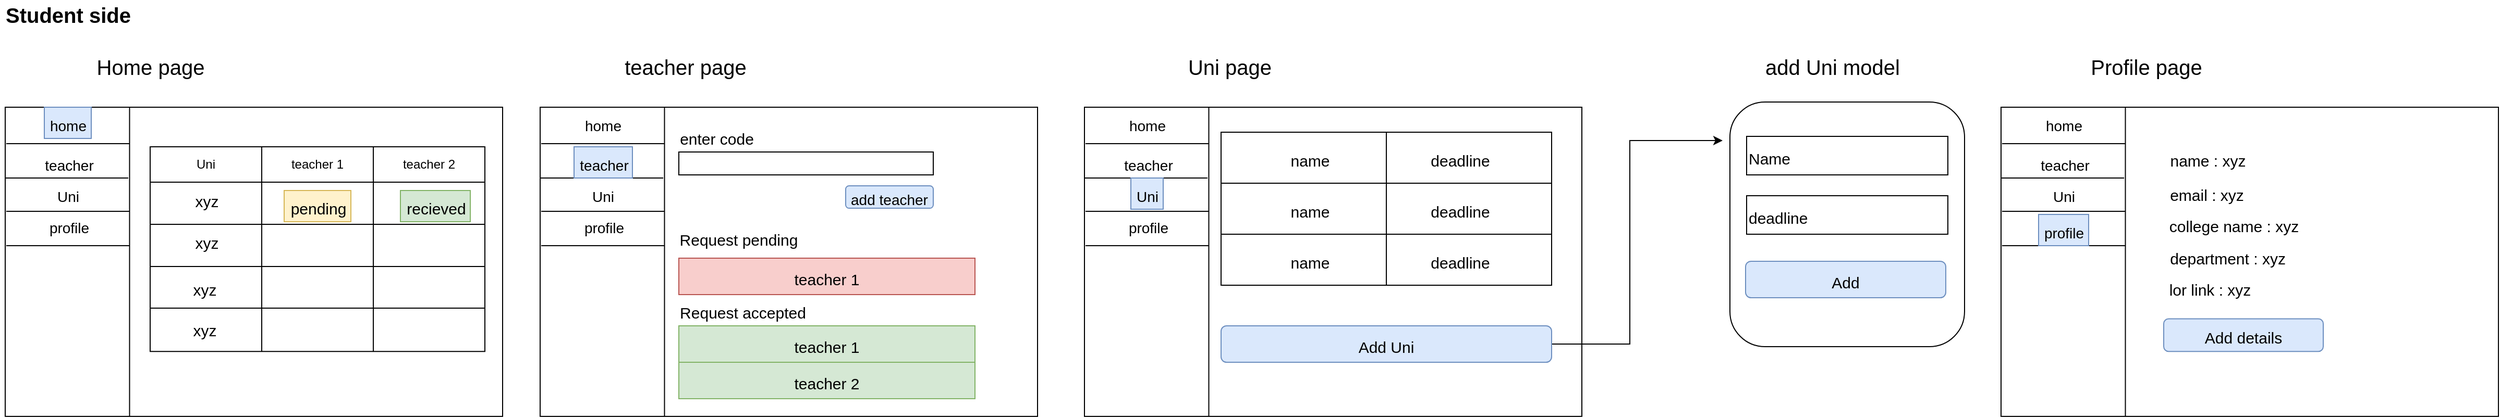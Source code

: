 <mxfile version="13.9.9" type="device"><diagram id="ytvTq7ktBosRDQjnghAT" name="Page-1"><mxGraphModel dx="1024" dy="592" grid="0" gridSize="10" guides="1" tooltips="1" connect="1" arrows="1" fold="1" page="1" pageScale="1" pageWidth="2339" pageHeight="3300" math="0" shadow="0"><root><mxCell id="0"/><mxCell id="1" parent="0"/><mxCell id="Rekf4ffgusVBRLw0C1CU-1" value="&lt;b style=&quot;font-size: 20px&quot;&gt;Student side&lt;/b&gt;" style="text;html=1;align=center;verticalAlign=middle;resizable=0;points=[];autosize=1;fontSize=20;" vertex="1" parent="1"><mxGeometry x="10" y="25" width="130" height="28" as="geometry"/></mxCell><mxCell id="Rekf4ffgusVBRLw0C1CU-3" value="Home page" style="text;html=1;align=center;verticalAlign=middle;resizable=0;points=[];autosize=1;fontSize=20;" vertex="1" parent="1"><mxGeometry x="97" y="75" width="113" height="28" as="geometry"/></mxCell><mxCell id="Rekf4ffgusVBRLw0C1CU-4" value="" style="rounded=0;whiteSpace=wrap;html=1;fontSize=20;" vertex="1" parent="1"><mxGeometry x="15" y="128" width="477" height="297" as="geometry"/></mxCell><mxCell id="Rekf4ffgusVBRLw0C1CU-6" value="" style="endArrow=none;html=1;fontSize=20;exitX=0.25;exitY=1;exitDx=0;exitDy=0;entryX=0.25;entryY=0;entryDx=0;entryDy=0;" edge="1" parent="1" source="Rekf4ffgusVBRLw0C1CU-4" target="Rekf4ffgusVBRLw0C1CU-4"><mxGeometry width="50" height="50" relative="1" as="geometry"><mxPoint x="475" y="317" as="sourcePoint"/><mxPoint x="525" y="267" as="targetPoint"/></mxGeometry></mxCell><mxCell id="Rekf4ffgusVBRLw0C1CU-7" value="" style="endArrow=none;html=1;fontSize=20;" edge="1" parent="1"><mxGeometry width="50" height="50" relative="1" as="geometry"><mxPoint x="134" y="163" as="sourcePoint"/><mxPoint x="16" y="163" as="targetPoint"/></mxGeometry></mxCell><mxCell id="Rekf4ffgusVBRLw0C1CU-8" value="" style="endArrow=none;html=1;fontSize=20;" edge="1" parent="1"><mxGeometry width="50" height="50" relative="1" as="geometry"><mxPoint x="133.0" y="196" as="sourcePoint"/><mxPoint x="15" y="196" as="targetPoint"/></mxGeometry></mxCell><mxCell id="Rekf4ffgusVBRLw0C1CU-11" value="" style="endArrow=none;html=1;fontSize=20;" edge="1" parent="1"><mxGeometry width="50" height="50" relative="1" as="geometry"><mxPoint x="134.0" y="228" as="sourcePoint"/><mxPoint x="16" y="228" as="targetPoint"/></mxGeometry></mxCell><mxCell id="Rekf4ffgusVBRLw0C1CU-12" value="" style="endArrow=none;html=1;fontSize=20;" edge="1" parent="1"><mxGeometry width="50" height="50" relative="1" as="geometry"><mxPoint x="134.0" y="261" as="sourcePoint"/><mxPoint x="16" y="261" as="targetPoint"/></mxGeometry></mxCell><mxCell id="Rekf4ffgusVBRLw0C1CU-13" value="&lt;font style=&quot;font-size: 14px&quot;&gt;home&lt;/font&gt;" style="text;html=1;align=center;verticalAlign=middle;resizable=0;points=[];autosize=1;fontSize=20;fillColor=#dae8fc;strokeColor=#6c8ebf;" vertex="1" parent="1"><mxGeometry x="52.5" y="128" width="45" height="30" as="geometry"/></mxCell><mxCell id="Rekf4ffgusVBRLw0C1CU-14" value="&lt;span style=&quot;font-size: 14px&quot;&gt;teacher&lt;/span&gt;" style="text;html=1;align=center;verticalAlign=middle;resizable=0;points=[];autosize=1;fontSize=20;" vertex="1" parent="1"><mxGeometry x="47.5" y="166" width="56" height="30" as="geometry"/></mxCell><mxCell id="Rekf4ffgusVBRLw0C1CU-15" value="&lt;span style=&quot;font-size: 14px&quot;&gt;Uni&lt;/span&gt;" style="text;html=1;align=center;verticalAlign=middle;resizable=0;points=[];autosize=1;fontSize=20;" vertex="1" parent="1"><mxGeometry x="59.5" y="196" width="31" height="30" as="geometry"/></mxCell><mxCell id="Rekf4ffgusVBRLw0C1CU-16" value="&lt;span style=&quot;font-size: 14px&quot;&gt;profile&lt;/span&gt;" style="text;html=1;align=center;verticalAlign=middle;resizable=0;points=[];autosize=1;fontSize=20;" vertex="1" parent="1"><mxGeometry x="51.5" y="226" width="48" height="30" as="geometry"/></mxCell><mxCell id="Rekf4ffgusVBRLw0C1CU-17" value="" style="shape=table;html=1;whiteSpace=wrap;startSize=0;container=1;collapsible=0;childLayout=tableLayout;fontSize=20;" vertex="1" parent="1"><mxGeometry x="154" y="166" width="321" height="196.625" as="geometry"/></mxCell><mxCell id="Rekf4ffgusVBRLw0C1CU-18" value="" style="shape=partialRectangle;html=1;whiteSpace=wrap;collapsible=0;dropTarget=0;pointerEvents=0;fillColor=none;top=0;left=0;bottom=0;right=0;points=[[0,0.5],[1,0.5]];portConstraint=eastwest;" vertex="1" parent="Rekf4ffgusVBRLw0C1CU-17"><mxGeometry width="321" height="34" as="geometry"/></mxCell><mxCell id="Rekf4ffgusVBRLw0C1CU-19" value="Uni" style="shape=partialRectangle;html=1;whiteSpace=wrap;connectable=0;fillColor=none;top=0;left=0;bottom=0;right=0;overflow=hidden;" vertex="1" parent="Rekf4ffgusVBRLw0C1CU-18"><mxGeometry width="107" height="34" as="geometry"/></mxCell><mxCell id="Rekf4ffgusVBRLw0C1CU-20" value="teacher 1" style="shape=partialRectangle;html=1;whiteSpace=wrap;connectable=0;fillColor=none;top=0;left=0;bottom=0;right=0;overflow=hidden;" vertex="1" parent="Rekf4ffgusVBRLw0C1CU-18"><mxGeometry x="107" width="107" height="34" as="geometry"/></mxCell><mxCell id="Rekf4ffgusVBRLw0C1CU-21" value="teacher 2" style="shape=partialRectangle;html=1;whiteSpace=wrap;connectable=0;fillColor=none;top=0;left=0;bottom=0;right=0;overflow=hidden;" vertex="1" parent="Rekf4ffgusVBRLw0C1CU-18"><mxGeometry x="214" width="107" height="34" as="geometry"/></mxCell><mxCell id="Rekf4ffgusVBRLw0C1CU-22" value="" style="shape=partialRectangle;html=1;whiteSpace=wrap;collapsible=0;dropTarget=0;pointerEvents=0;fillColor=none;top=0;left=0;bottom=0;right=0;points=[[0,0.5],[1,0.5]];portConstraint=eastwest;" vertex="1" parent="Rekf4ffgusVBRLw0C1CU-17"><mxGeometry y="34" width="321" height="81" as="geometry"/></mxCell><mxCell id="Rekf4ffgusVBRLw0C1CU-23" value="" style="shape=partialRectangle;html=1;whiteSpace=wrap;connectable=0;fillColor=none;top=0;left=0;bottom=0;right=0;overflow=hidden;" vertex="1" parent="Rekf4ffgusVBRLw0C1CU-22"><mxGeometry width="107" height="81" as="geometry"/></mxCell><mxCell id="Rekf4ffgusVBRLw0C1CU-24" value="" style="shape=partialRectangle;html=1;whiteSpace=wrap;connectable=0;fillColor=none;top=0;left=0;bottom=0;right=0;overflow=hidden;" vertex="1" parent="Rekf4ffgusVBRLw0C1CU-22"><mxGeometry x="107" width="107" height="81" as="geometry"/></mxCell><mxCell id="Rekf4ffgusVBRLw0C1CU-25" value="" style="shape=partialRectangle;html=1;whiteSpace=wrap;connectable=0;fillColor=none;top=0;left=0;bottom=0;right=0;overflow=hidden;" vertex="1" parent="Rekf4ffgusVBRLw0C1CU-22"><mxGeometry x="214" width="107" height="81" as="geometry"/></mxCell><mxCell id="Rekf4ffgusVBRLw0C1CU-26" value="" style="shape=partialRectangle;html=1;whiteSpace=wrap;collapsible=0;dropTarget=0;pointerEvents=0;fillColor=none;top=0;left=0;bottom=0;right=0;points=[[0,0.5],[1,0.5]];portConstraint=eastwest;" vertex="1" parent="Rekf4ffgusVBRLw0C1CU-17"><mxGeometry y="115" width="321" height="82" as="geometry"/></mxCell><mxCell id="Rekf4ffgusVBRLw0C1CU-27" value="" style="shape=partialRectangle;html=1;whiteSpace=wrap;connectable=0;fillColor=none;top=0;left=0;bottom=0;right=0;overflow=hidden;" vertex="1" parent="Rekf4ffgusVBRLw0C1CU-26"><mxGeometry width="107" height="82" as="geometry"/></mxCell><mxCell id="Rekf4ffgusVBRLw0C1CU-28" value="" style="shape=partialRectangle;html=1;whiteSpace=wrap;connectable=0;fillColor=none;top=0;left=0;bottom=0;right=0;overflow=hidden;" vertex="1" parent="Rekf4ffgusVBRLw0C1CU-26"><mxGeometry x="107" width="107" height="82" as="geometry"/></mxCell><mxCell id="Rekf4ffgusVBRLw0C1CU-29" value="" style="shape=partialRectangle;html=1;whiteSpace=wrap;connectable=0;fillColor=none;top=0;left=0;bottom=0;right=0;overflow=hidden;" vertex="1" parent="Rekf4ffgusVBRLw0C1CU-26"><mxGeometry x="214" width="107" height="82" as="geometry"/></mxCell><mxCell id="Rekf4ffgusVBRLw0C1CU-30" value="" style="endArrow=none;html=1;fontSize=20;exitX=0;exitY=0.5;exitDx=0;exitDy=0;entryX=1;entryY=0.5;entryDx=0;entryDy=0;" edge="1" parent="Rekf4ffgusVBRLw0C1CU-17" source="Rekf4ffgusVBRLw0C1CU-22" target="Rekf4ffgusVBRLw0C1CU-22"><mxGeometry width="50" height="50" relative="1" as="geometry"><mxPoint x="244" y="137" as="sourcePoint"/><mxPoint x="294" y="87" as="targetPoint"/></mxGeometry></mxCell><mxCell id="Rekf4ffgusVBRLw0C1CU-31" value="" style="endArrow=none;html=1;fontSize=20;exitX=0;exitY=0.5;exitDx=0;exitDy=0;entryX=1;entryY=0.5;entryDx=0;entryDy=0;" edge="1" parent="1"><mxGeometry width="50" height="50" relative="1" as="geometry"><mxPoint x="154.0" y="321.0" as="sourcePoint"/><mxPoint x="475" y="321.0" as="targetPoint"/></mxGeometry></mxCell><mxCell id="Rekf4ffgusVBRLw0C1CU-32" value="&lt;font style=&quot;font-size: 15px&quot;&gt;xyz&lt;/font&gt;" style="text;html=1;align=center;verticalAlign=middle;resizable=0;points=[];autosize=1;fontSize=20;" vertex="1" parent="1"><mxGeometry x="192" y="201" width="32" height="30" as="geometry"/></mxCell><mxCell id="Rekf4ffgusVBRLw0C1CU-33" value="&lt;font style=&quot;font-size: 15px&quot;&gt;xyz&lt;/font&gt;" style="text;html=1;align=center;verticalAlign=middle;resizable=0;points=[];autosize=1;fontSize=20;" vertex="1" parent="1"><mxGeometry x="190" y="325" width="32" height="30" as="geometry"/></mxCell><mxCell id="Rekf4ffgusVBRLw0C1CU-34" value="&lt;font style=&quot;font-size: 15px&quot;&gt;xyz&lt;/font&gt;" style="text;html=1;align=center;verticalAlign=middle;resizable=0;points=[];autosize=1;fontSize=20;" vertex="1" parent="1"><mxGeometry x="192" y="241" width="32" height="30" as="geometry"/></mxCell><mxCell id="Rekf4ffgusVBRLw0C1CU-35" value="&lt;font style=&quot;font-size: 15px&quot;&gt;xyz&lt;/font&gt;" style="text;html=1;align=center;verticalAlign=middle;resizable=0;points=[];autosize=1;fontSize=20;" vertex="1" parent="1"><mxGeometry x="190" y="286" width="32" height="30" as="geometry"/></mxCell><mxCell id="Rekf4ffgusVBRLw0C1CU-37" value="&lt;span style=&quot;font-size: 15px&quot;&gt;pending&lt;/span&gt;" style="text;html=1;align=center;verticalAlign=middle;resizable=0;points=[];autosize=1;fontSize=20;fillColor=#fff2cc;strokeColor=#d6b656;" vertex="1" parent="1"><mxGeometry x="282.5" y="208" width="64" height="30" as="geometry"/></mxCell><mxCell id="Rekf4ffgusVBRLw0C1CU-38" value="&lt;span style=&quot;font-size: 15px&quot;&gt;recieved&lt;/span&gt;" style="text;html=1;align=center;verticalAlign=middle;resizable=0;points=[];autosize=1;fontSize=20;fillColor=#d5e8d4;strokeColor=#82b366;" vertex="1" parent="1"><mxGeometry x="394" y="208" width="67" height="30" as="geometry"/></mxCell><mxCell id="Rekf4ffgusVBRLw0C1CU-39" value="teacher page" style="text;html=1;align=center;verticalAlign=middle;resizable=0;points=[];autosize=1;fontSize=20;" vertex="1" parent="1"><mxGeometry x="603" y="75" width="127" height="28" as="geometry"/></mxCell><mxCell id="Rekf4ffgusVBRLw0C1CU-40" value="" style="rounded=0;whiteSpace=wrap;html=1;fontSize=20;" vertex="1" parent="1"><mxGeometry x="528" y="128" width="477" height="297" as="geometry"/></mxCell><mxCell id="Rekf4ffgusVBRLw0C1CU-41" value="" style="endArrow=none;html=1;fontSize=20;exitX=0.25;exitY=1;exitDx=0;exitDy=0;entryX=0.25;entryY=0;entryDx=0;entryDy=0;" edge="1" parent="1" source="Rekf4ffgusVBRLw0C1CU-40" target="Rekf4ffgusVBRLw0C1CU-40"><mxGeometry width="50" height="50" relative="1" as="geometry"><mxPoint x="988" y="317" as="sourcePoint"/><mxPoint x="1038" y="267" as="targetPoint"/></mxGeometry></mxCell><mxCell id="Rekf4ffgusVBRLw0C1CU-42" value="" style="endArrow=none;html=1;fontSize=20;" edge="1" parent="1"><mxGeometry width="50" height="50" relative="1" as="geometry"><mxPoint x="647.0" y="163" as="sourcePoint"/><mxPoint x="529" y="163" as="targetPoint"/></mxGeometry></mxCell><mxCell id="Rekf4ffgusVBRLw0C1CU-43" value="" style="endArrow=none;html=1;fontSize=20;" edge="1" parent="1"><mxGeometry width="50" height="50" relative="1" as="geometry"><mxPoint x="646.0" y="196" as="sourcePoint"/><mxPoint x="528" y="196" as="targetPoint"/></mxGeometry></mxCell><mxCell id="Rekf4ffgusVBRLw0C1CU-44" value="" style="endArrow=none;html=1;fontSize=20;" edge="1" parent="1"><mxGeometry width="50" height="50" relative="1" as="geometry"><mxPoint x="647.0" y="228" as="sourcePoint"/><mxPoint x="529" y="228" as="targetPoint"/></mxGeometry></mxCell><mxCell id="Rekf4ffgusVBRLw0C1CU-45" value="" style="endArrow=none;html=1;fontSize=20;" edge="1" parent="1"><mxGeometry width="50" height="50" relative="1" as="geometry"><mxPoint x="647.0" y="261" as="sourcePoint"/><mxPoint x="529" y="261" as="targetPoint"/></mxGeometry></mxCell><mxCell id="Rekf4ffgusVBRLw0C1CU-46" value="&lt;font style=&quot;font-size: 14px&quot;&gt;home&lt;/font&gt;" style="text;html=1;align=center;verticalAlign=middle;resizable=0;points=[];autosize=1;fontSize=20;" vertex="1" parent="1"><mxGeometry x="565.5" y="128" width="45" height="30" as="geometry"/></mxCell><mxCell id="Rekf4ffgusVBRLw0C1CU-47" value="&lt;span style=&quot;font-size: 14px&quot;&gt;teacher&lt;/span&gt;" style="text;html=1;align=center;verticalAlign=middle;resizable=0;points=[];autosize=1;fontSize=20;fillColor=#dae8fc;strokeColor=#6c8ebf;" vertex="1" parent="1"><mxGeometry x="560.5" y="166" width="56" height="30" as="geometry"/></mxCell><mxCell id="Rekf4ffgusVBRLw0C1CU-48" value="&lt;span style=&quot;font-size: 14px&quot;&gt;Uni&lt;/span&gt;" style="text;html=1;align=center;verticalAlign=middle;resizable=0;points=[];autosize=1;fontSize=20;" vertex="1" parent="1"><mxGeometry x="572.5" y="196" width="31" height="30" as="geometry"/></mxCell><mxCell id="Rekf4ffgusVBRLw0C1CU-49" value="&lt;span style=&quot;font-size: 14px&quot;&gt;profile&lt;/span&gt;" style="text;html=1;align=center;verticalAlign=middle;resizable=0;points=[];autosize=1;fontSize=20;" vertex="1" parent="1"><mxGeometry x="564.5" y="226" width="48" height="30" as="geometry"/></mxCell><mxCell id="Rekf4ffgusVBRLw0C1CU-72" value="&lt;span style=&quot;font-size: 15px&quot;&gt;enter code&lt;/span&gt;" style="text;html=1;align=center;verticalAlign=middle;resizable=0;points=[];autosize=1;fontSize=20;" vertex="1" parent="1"><mxGeometry x="656" y="141" width="81" height="30" as="geometry"/></mxCell><mxCell id="Rekf4ffgusVBRLw0C1CU-73" value="" style="whiteSpace=wrap;html=1;fontSize=20;" vertex="1" parent="1"><mxGeometry x="661" y="171" width="244" height="22" as="geometry"/></mxCell><mxCell id="Rekf4ffgusVBRLw0C1CU-74" value="&lt;font style=&quot;font-size: 14px&quot;&gt;add teacher&lt;/font&gt;" style="rounded=1;whiteSpace=wrap;html=1;fontSize=20;align=center;fillColor=#dae8fc;strokeColor=#6c8ebf;" vertex="1" parent="1"><mxGeometry x="821" y="203.5" width="84" height="21.5" as="geometry"/></mxCell><mxCell id="Rekf4ffgusVBRLw0C1CU-75" value="&lt;span style=&quot;font-size: 15px&quot;&gt;Request pending&lt;/span&gt;" style="text;html=1;align=center;verticalAlign=middle;resizable=0;points=[];autosize=1;fontSize=20;" vertex="1" parent="1"><mxGeometry x="656" y="238" width="124" height="30" as="geometry"/></mxCell><mxCell id="Rekf4ffgusVBRLw0C1CU-76" value="&lt;span style=&quot;font-size: 15px&quot;&gt;Request accepted&lt;/span&gt;" style="text;html=1;align=center;verticalAlign=middle;resizable=0;points=[];autosize=1;fontSize=20;" vertex="1" parent="1"><mxGeometry x="656" y="308" width="131" height="30" as="geometry"/></mxCell><mxCell id="Rekf4ffgusVBRLw0C1CU-77" value="&lt;font style=&quot;font-size: 15px&quot;&gt;teacher 1&lt;/font&gt;" style="whiteSpace=wrap;html=1;fontSize=20;fillColor=#f8cecc;strokeColor=#b85450;" vertex="1" parent="1"><mxGeometry x="661" y="273" width="284" height="35" as="geometry"/></mxCell><mxCell id="Rekf4ffgusVBRLw0C1CU-78" value="&lt;font style=&quot;font-size: 15px&quot;&gt;teacher 1&lt;/font&gt;" style="whiteSpace=wrap;html=1;fontSize=20;fillColor=#d5e8d4;strokeColor=#82b366;" vertex="1" parent="1"><mxGeometry x="661" y="338" width="284" height="35" as="geometry"/></mxCell><mxCell id="Rekf4ffgusVBRLw0C1CU-79" value="&lt;font style=&quot;font-size: 15px&quot;&gt;teacher 2&lt;/font&gt;" style="whiteSpace=wrap;html=1;fontSize=20;fillColor=#d5e8d4;strokeColor=#82b366;" vertex="1" parent="1"><mxGeometry x="661" y="373" width="284" height="35" as="geometry"/></mxCell><mxCell id="Rekf4ffgusVBRLw0C1CU-80" value="Uni page" style="text;html=1;align=center;verticalAlign=middle;resizable=0;points=[];autosize=1;fontSize=20;" vertex="1" parent="1"><mxGeometry x="1144" y="75" width="90" height="28" as="geometry"/></mxCell><mxCell id="Rekf4ffgusVBRLw0C1CU-81" value="" style="rounded=0;whiteSpace=wrap;html=1;fontSize=20;" vertex="1" parent="1"><mxGeometry x="1050" y="128" width="477" height="297" as="geometry"/></mxCell><mxCell id="Rekf4ffgusVBRLw0C1CU-82" value="" style="endArrow=none;html=1;fontSize=20;exitX=0.25;exitY=1;exitDx=0;exitDy=0;entryX=0.25;entryY=0;entryDx=0;entryDy=0;" edge="1" parent="1" source="Rekf4ffgusVBRLw0C1CU-81" target="Rekf4ffgusVBRLw0C1CU-81"><mxGeometry width="50" height="50" relative="1" as="geometry"><mxPoint x="1510" y="317" as="sourcePoint"/><mxPoint x="1560" y="267" as="targetPoint"/></mxGeometry></mxCell><mxCell id="Rekf4ffgusVBRLw0C1CU-83" value="" style="endArrow=none;html=1;fontSize=20;" edge="1" parent="1"><mxGeometry width="50" height="50" relative="1" as="geometry"><mxPoint x="1169" y="163" as="sourcePoint"/><mxPoint x="1051" y="163" as="targetPoint"/></mxGeometry></mxCell><mxCell id="Rekf4ffgusVBRLw0C1CU-84" value="" style="endArrow=none;html=1;fontSize=20;" edge="1" parent="1"><mxGeometry width="50" height="50" relative="1" as="geometry"><mxPoint x="1168" y="196" as="sourcePoint"/><mxPoint x="1050" y="196" as="targetPoint"/></mxGeometry></mxCell><mxCell id="Rekf4ffgusVBRLw0C1CU-85" value="" style="endArrow=none;html=1;fontSize=20;" edge="1" parent="1"><mxGeometry width="50" height="50" relative="1" as="geometry"><mxPoint x="1169" y="228" as="sourcePoint"/><mxPoint x="1051" y="228" as="targetPoint"/></mxGeometry></mxCell><mxCell id="Rekf4ffgusVBRLw0C1CU-86" value="" style="endArrow=none;html=1;fontSize=20;" edge="1" parent="1"><mxGeometry width="50" height="50" relative="1" as="geometry"><mxPoint x="1169" y="261" as="sourcePoint"/><mxPoint x="1051" y="261" as="targetPoint"/></mxGeometry></mxCell><mxCell id="Rekf4ffgusVBRLw0C1CU-87" value="&lt;font style=&quot;font-size: 14px&quot;&gt;home&lt;/font&gt;" style="text;html=1;align=center;verticalAlign=middle;resizable=0;points=[];autosize=1;fontSize=20;" vertex="1" parent="1"><mxGeometry x="1087.5" y="128" width="45" height="30" as="geometry"/></mxCell><mxCell id="Rekf4ffgusVBRLw0C1CU-88" value="&lt;span style=&quot;font-size: 14px&quot;&gt;teacher&lt;/span&gt;" style="text;html=1;align=center;verticalAlign=middle;resizable=0;points=[];autosize=1;fontSize=20;" vertex="1" parent="1"><mxGeometry x="1082.5" y="166" width="56" height="30" as="geometry"/></mxCell><mxCell id="Rekf4ffgusVBRLw0C1CU-89" value="&lt;span style=&quot;font-size: 14px&quot;&gt;Uni&lt;/span&gt;" style="text;html=1;align=center;verticalAlign=middle;resizable=0;points=[];autosize=1;fontSize=20;fillColor=#dae8fc;strokeColor=#6c8ebf;" vertex="1" parent="1"><mxGeometry x="1094.5" y="196" width="31" height="30" as="geometry"/></mxCell><mxCell id="Rekf4ffgusVBRLw0C1CU-90" value="&lt;span style=&quot;font-size: 14px&quot;&gt;profile&lt;/span&gt;" style="text;html=1;align=center;verticalAlign=middle;resizable=0;points=[];autosize=1;fontSize=20;" vertex="1" parent="1"><mxGeometry x="1086.5" y="226" width="48" height="30" as="geometry"/></mxCell><mxCell id="Rekf4ffgusVBRLw0C1CU-139" value="" style="rounded=0;whiteSpace=wrap;html=1;fontSize=20;" vertex="1" parent="1"><mxGeometry x="1181" y="152" width="317" height="49" as="geometry"/></mxCell><mxCell id="Rekf4ffgusVBRLw0C1CU-141" value="" style="endArrow=none;html=1;fontSize=20;entryX=0.5;entryY=0;entryDx=0;entryDy=0;exitX=0.5;exitY=1;exitDx=0;exitDy=0;" edge="1" parent="1" source="Rekf4ffgusVBRLw0C1CU-139" target="Rekf4ffgusVBRLw0C1CU-139"><mxGeometry width="50" height="50" relative="1" as="geometry"><mxPoint x="1245" y="313" as="sourcePoint"/><mxPoint x="1295" y="263" as="targetPoint"/></mxGeometry></mxCell><mxCell id="Rekf4ffgusVBRLw0C1CU-142" value="&lt;span style=&quot;font-size: 15px&quot;&gt;name&lt;/span&gt;" style="text;html=1;align=center;verticalAlign=middle;resizable=0;points=[];autosize=1;fontSize=20;" vertex="1" parent="1"><mxGeometry x="1242" y="161.5" width="48" height="30" as="geometry"/></mxCell><mxCell id="Rekf4ffgusVBRLw0C1CU-143" value="&lt;span style=&quot;font-size: 15px&quot;&gt;deadline&lt;/span&gt;" style="text;html=1;align=center;verticalAlign=middle;resizable=0;points=[];autosize=1;fontSize=20;" vertex="1" parent="1"><mxGeometry x="1376" y="161.5" width="67" height="30" as="geometry"/></mxCell><mxCell id="Rekf4ffgusVBRLw0C1CU-144" value="" style="rounded=0;whiteSpace=wrap;html=1;fontSize=20;" vertex="1" parent="1"><mxGeometry x="1181" y="201" width="317" height="49" as="geometry"/></mxCell><mxCell id="Rekf4ffgusVBRLw0C1CU-145" value="&lt;span style=&quot;font-size: 15px&quot;&gt;name&lt;/span&gt;" style="text;html=1;align=center;verticalAlign=middle;resizable=0;points=[];autosize=1;fontSize=20;" vertex="1" parent="1"><mxGeometry x="1242" y="210.5" width="48" height="30" as="geometry"/></mxCell><mxCell id="Rekf4ffgusVBRLw0C1CU-146" value="&lt;span style=&quot;font-size: 15px&quot;&gt;deadline&lt;/span&gt;" style="text;html=1;align=center;verticalAlign=middle;resizable=0;points=[];autosize=1;fontSize=20;" vertex="1" parent="1"><mxGeometry x="1376" y="210.5" width="67" height="30" as="geometry"/></mxCell><mxCell id="Rekf4ffgusVBRLw0C1CU-147" value="" style="rounded=0;whiteSpace=wrap;html=1;fontSize=20;" vertex="1" parent="1"><mxGeometry x="1181" y="250" width="317" height="49" as="geometry"/></mxCell><mxCell id="Rekf4ffgusVBRLw0C1CU-148" value="&lt;span style=&quot;font-size: 15px&quot;&gt;name&lt;/span&gt;" style="text;html=1;align=center;verticalAlign=middle;resizable=0;points=[];autosize=1;fontSize=20;" vertex="1" parent="1"><mxGeometry x="1242" y="259.5" width="48" height="30" as="geometry"/></mxCell><mxCell id="Rekf4ffgusVBRLw0C1CU-149" value="&lt;span style=&quot;font-size: 15px&quot;&gt;deadline&lt;/span&gt;" style="text;html=1;align=center;verticalAlign=middle;resizable=0;points=[];autosize=1;fontSize=20;" vertex="1" parent="1"><mxGeometry x="1376" y="259.5" width="67" height="30" as="geometry"/></mxCell><mxCell id="Rekf4ffgusVBRLw0C1CU-150" value="" style="endArrow=none;html=1;fontSize=20;entryX=0.5;entryY=0;entryDx=0;entryDy=0;exitX=0.5;exitY=1;exitDx=0;exitDy=0;" edge="1" parent="1" source="Rekf4ffgusVBRLw0C1CU-147" target="Rekf4ffgusVBRLw0C1CU-144"><mxGeometry width="50" height="50" relative="1" as="geometry"><mxPoint x="1245" y="313" as="sourcePoint"/><mxPoint x="1295" y="263" as="targetPoint"/></mxGeometry></mxCell><mxCell id="Rekf4ffgusVBRLw0C1CU-153" style="edgeStyle=orthogonalEdgeStyle;rounded=0;orthogonalLoop=1;jettySize=auto;html=1;fontSize=20;" edge="1" parent="1" source="Rekf4ffgusVBRLw0C1CU-151"><mxGeometry relative="1" as="geometry"><mxPoint x="1662" y="160" as="targetPoint"/><Array as="points"><mxPoint x="1573" y="356"/><mxPoint x="1573" y="160"/><mxPoint x="1648" y="160"/></Array></mxGeometry></mxCell><mxCell id="Rekf4ffgusVBRLw0C1CU-151" value="&lt;font style=&quot;font-size: 15px&quot;&gt;Add Uni&lt;/font&gt;" style="rounded=1;whiteSpace=wrap;html=1;fontSize=20;fillColor=#dae8fc;strokeColor=#6c8ebf;" vertex="1" parent="1"><mxGeometry x="1181" y="338" width="317" height="35" as="geometry"/></mxCell><mxCell id="Rekf4ffgusVBRLw0C1CU-154" value="add Uni model" style="text;html=1;align=center;verticalAlign=middle;resizable=0;points=[];autosize=1;fontSize=20;" vertex="1" parent="1"><mxGeometry x="1697" y="75" width="139" height="28" as="geometry"/></mxCell><mxCell id="Rekf4ffgusVBRLw0C1CU-155" value="" style="rounded=1;whiteSpace=wrap;html=1;fontSize=20;" vertex="1" parent="1"><mxGeometry x="1669" y="123" width="225" height="235" as="geometry"/></mxCell><mxCell id="Rekf4ffgusVBRLw0C1CU-156" value="&lt;font style=&quot;font-size: 15px&quot;&gt;Name&lt;/font&gt;" style="rounded=0;whiteSpace=wrap;html=1;fontSize=20;align=left;" vertex="1" parent="1"><mxGeometry x="1685" y="156" width="193" height="37" as="geometry"/></mxCell><mxCell id="Rekf4ffgusVBRLw0C1CU-157" value="&lt;font style=&quot;font-size: 15px&quot;&gt;deadline&lt;/font&gt;" style="rounded=0;whiteSpace=wrap;html=1;fontSize=20;align=left;" vertex="1" parent="1"><mxGeometry x="1685" y="213" width="193" height="37" as="geometry"/></mxCell><mxCell id="Rekf4ffgusVBRLw0C1CU-163" value="&lt;font style=&quot;font-size: 15px&quot;&gt;Add&lt;/font&gt;" style="rounded=1;whiteSpace=wrap;html=1;fontSize=20;fillColor=#dae8fc;strokeColor=#6c8ebf;align=center;" vertex="1" parent="1"><mxGeometry x="1684" y="276" width="192" height="35" as="geometry"/></mxCell><mxCell id="Rekf4ffgusVBRLw0C1CU-196" value="Profile page" style="text;html=1;align=center;verticalAlign=middle;resizable=0;points=[];autosize=1;fontSize=20;" vertex="1" parent="1"><mxGeometry x="2010" y="75" width="116" height="28" as="geometry"/></mxCell><mxCell id="Rekf4ffgusVBRLw0C1CU-197" value="" style="rounded=0;whiteSpace=wrap;html=1;fontSize=20;" vertex="1" parent="1"><mxGeometry x="1929" y="128" width="477" height="297" as="geometry"/></mxCell><mxCell id="Rekf4ffgusVBRLw0C1CU-198" value="" style="endArrow=none;html=1;fontSize=20;exitX=0.25;exitY=1;exitDx=0;exitDy=0;entryX=0.25;entryY=0;entryDx=0;entryDy=0;" edge="1" parent="1" source="Rekf4ffgusVBRLw0C1CU-197" target="Rekf4ffgusVBRLw0C1CU-197"><mxGeometry width="50" height="50" relative="1" as="geometry"><mxPoint x="2389" y="317" as="sourcePoint"/><mxPoint x="2439" y="267" as="targetPoint"/></mxGeometry></mxCell><mxCell id="Rekf4ffgusVBRLw0C1CU-199" value="" style="endArrow=none;html=1;fontSize=20;" edge="1" parent="1"><mxGeometry width="50" height="50" relative="1" as="geometry"><mxPoint x="2048" y="163" as="sourcePoint"/><mxPoint x="1930" y="163" as="targetPoint"/></mxGeometry></mxCell><mxCell id="Rekf4ffgusVBRLw0C1CU-200" value="" style="endArrow=none;html=1;fontSize=20;" edge="1" parent="1"><mxGeometry width="50" height="50" relative="1" as="geometry"><mxPoint x="2047" y="196" as="sourcePoint"/><mxPoint x="1929" y="196" as="targetPoint"/></mxGeometry></mxCell><mxCell id="Rekf4ffgusVBRLw0C1CU-201" value="" style="endArrow=none;html=1;fontSize=20;" edge="1" parent="1"><mxGeometry width="50" height="50" relative="1" as="geometry"><mxPoint x="2048" y="228" as="sourcePoint"/><mxPoint x="1930" y="228" as="targetPoint"/></mxGeometry></mxCell><mxCell id="Rekf4ffgusVBRLw0C1CU-202" value="" style="endArrow=none;html=1;fontSize=20;" edge="1" parent="1"><mxGeometry width="50" height="50" relative="1" as="geometry"><mxPoint x="2048" y="261" as="sourcePoint"/><mxPoint x="1930" y="261" as="targetPoint"/></mxGeometry></mxCell><mxCell id="Rekf4ffgusVBRLw0C1CU-203" value="&lt;font style=&quot;font-size: 14px&quot;&gt;home&lt;/font&gt;" style="text;html=1;align=center;verticalAlign=middle;resizable=0;points=[];autosize=1;fontSize=20;" vertex="1" parent="1"><mxGeometry x="1966.5" y="128" width="45" height="30" as="geometry"/></mxCell><mxCell id="Rekf4ffgusVBRLw0C1CU-204" value="&lt;span style=&quot;font-size: 14px&quot;&gt;teacher&lt;/span&gt;" style="text;html=1;align=center;verticalAlign=middle;resizable=0;points=[];autosize=1;fontSize=20;" vertex="1" parent="1"><mxGeometry x="1961.5" y="166" width="56" height="30" as="geometry"/></mxCell><mxCell id="Rekf4ffgusVBRLw0C1CU-205" value="&lt;span style=&quot;font-size: 14px&quot;&gt;Uni&lt;/span&gt;" style="text;html=1;align=center;verticalAlign=middle;resizable=0;points=[];autosize=1;fontSize=20;" vertex="1" parent="1"><mxGeometry x="1973.5" y="196" width="31" height="30" as="geometry"/></mxCell><mxCell id="Rekf4ffgusVBRLw0C1CU-206" value="&lt;span style=&quot;font-size: 14px&quot;&gt;profile&lt;/span&gt;" style="text;html=1;align=center;verticalAlign=middle;resizable=0;points=[];autosize=1;fontSize=20;fillColor=#dae8fc;strokeColor=#6c8ebf;" vertex="1" parent="1"><mxGeometry x="1965" y="231" width="48" height="30" as="geometry"/></mxCell><mxCell id="Rekf4ffgusVBRLw0C1CU-222" value="&lt;font style=&quot;font-size: 15px&quot;&gt;name : xyz&lt;/font&gt;" style="text;html=1;align=center;verticalAlign=middle;resizable=0;points=[];autosize=1;fontSize=20;" vertex="1" parent="1"><mxGeometry x="2085" y="161.5" width="83" height="30" as="geometry"/></mxCell><mxCell id="Rekf4ffgusVBRLw0C1CU-223" value="&lt;font style=&quot;font-size: 15px&quot;&gt;department : xyz&lt;/font&gt;" style="text;html=1;align=center;verticalAlign=middle;resizable=0;points=[];autosize=1;fontSize=20;" vertex="1" parent="1"><mxGeometry x="2085" y="256" width="121" height="30" as="geometry"/></mxCell><mxCell id="Rekf4ffgusVBRLw0C1CU-224" value="&lt;font style=&quot;font-size: 15px&quot;&gt;email : xyz&lt;/font&gt;" style="text;html=1;align=center;verticalAlign=middle;resizable=0;points=[];autosize=1;fontSize=20;" vertex="1" parent="1"><mxGeometry x="2085" y="195" width="81" height="30" as="geometry"/></mxCell><mxCell id="Rekf4ffgusVBRLw0C1CU-225" value="&lt;font style=&quot;font-size: 15px&quot;&gt;college name : xyz&lt;/font&gt;" style="text;html=1;align=center;verticalAlign=middle;resizable=0;points=[];autosize=1;fontSize=20;" vertex="1" parent="1"><mxGeometry x="2085" y="225" width="134" height="30" as="geometry"/></mxCell><mxCell id="Rekf4ffgusVBRLw0C1CU-228" value="&lt;font style=&quot;font-size: 15px&quot;&gt;Add details&lt;/font&gt;" style="rounded=1;whiteSpace=wrap;html=1;fontSize=20;fillColor=#dae8fc;strokeColor=#6c8ebf;align=center;" vertex="1" parent="1"><mxGeometry x="2085" y="331.26" width="153" height="31.37" as="geometry"/></mxCell><mxCell id="Rekf4ffgusVBRLw0C1CU-229" value="&lt;font style=&quot;font-size: 15px&quot;&gt;lor link : xyz&lt;/font&gt;" style="text;html=1;align=center;verticalAlign=middle;resizable=0;points=[];autosize=1;fontSize=20;" vertex="1" parent="1"><mxGeometry x="2085" y="286" width="88" height="30" as="geometry"/></mxCell></root></mxGraphModel></diagram></mxfile>